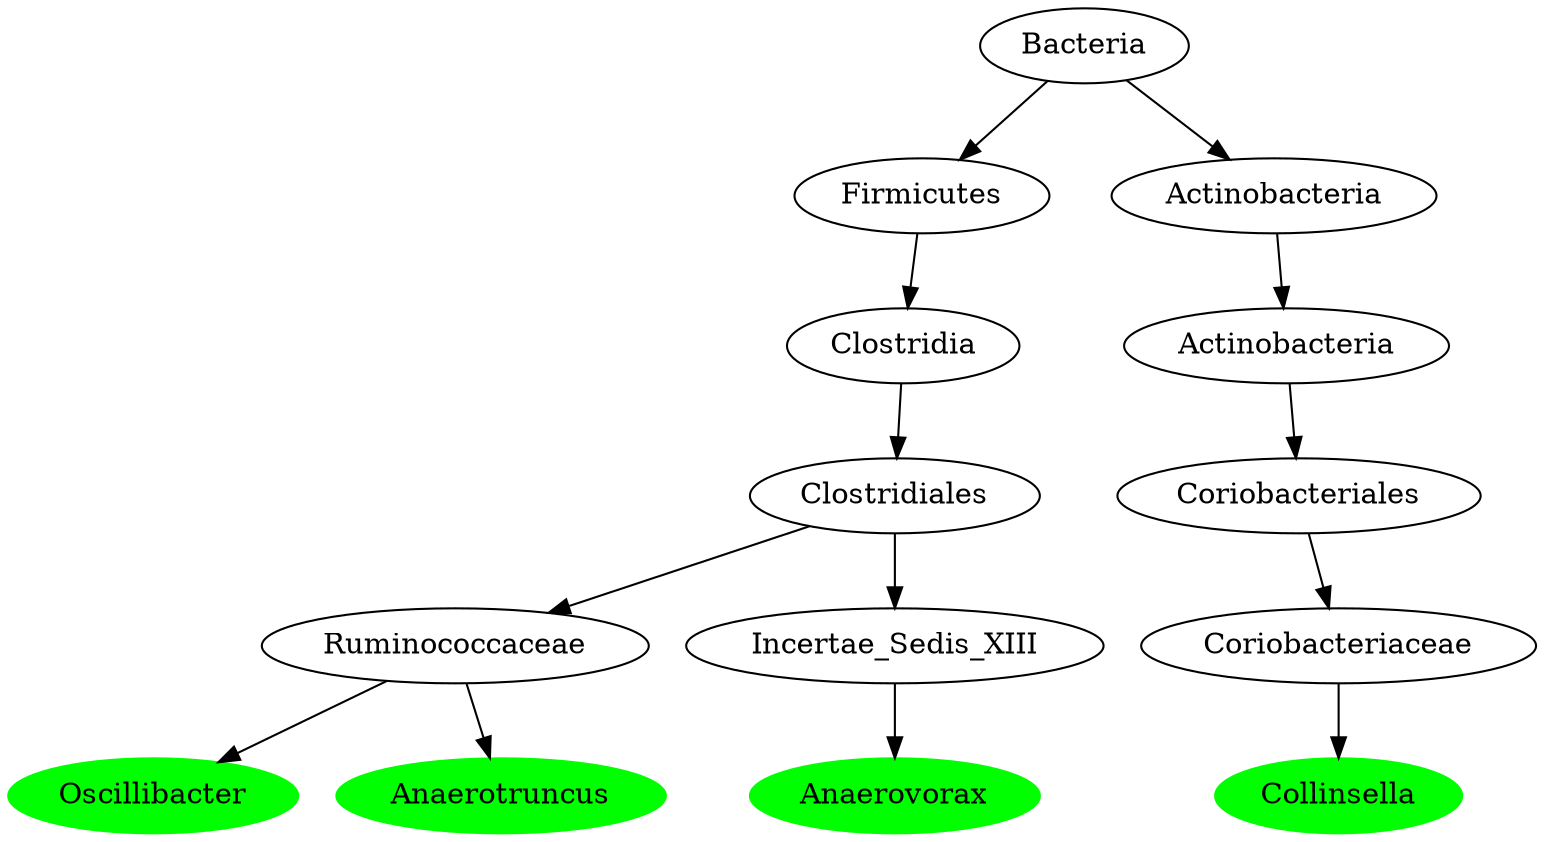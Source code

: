digraph G { 
	RuminococcaceaeOscillibacter [label="Oscillibacter", color="green", style=filled];
	ClostridialesRuminococcaceae [label="Ruminococcaceae"];
	RuminococcaceaeOscillibacter [label="Oscillibacter"];
	ClostridialesRuminococcaceae -> RuminococcaceaeOscillibacter;
	ClostridiaClostridiales [label="Clostridiales"];
	ClostridialesRuminococcaceae [label="Ruminococcaceae"];
	ClostridiaClostridiales -> ClostridialesRuminococcaceae;
	FirmicutesClostridia [label="Clostridia"];
	ClostridiaClostridiales [label="Clostridiales"];
	FirmicutesClostridia -> ClostridiaClostridiales;
	BacteriaFirmicutes [label="Firmicutes"];
	FirmicutesClostridia [label="Clostridia"];
	BacteriaFirmicutes -> FirmicutesClostridia;
	Bacteria [label="Bacteria"];
	BacteriaFirmicutes [label="Firmicutes"];
	Bacteria -> BacteriaFirmicutes;
	RuminococcaceaeAnaerotruncus [label="Anaerotruncus", color="green", style=filled];
	ClostridialesRuminococcaceae [label="Ruminococcaceae"];
	RuminococcaceaeAnaerotruncus [label="Anaerotruncus"];
	ClostridialesRuminococcaceae -> RuminococcaceaeAnaerotruncus;
	Incertae_Sedis_XIIIAnaerovorax [label="Anaerovorax", color="green", style=filled];
	ClostridialesIncertae_Sedis_XIII [label="Incertae_Sedis_XIII"];
	Incertae_Sedis_XIIIAnaerovorax [label="Anaerovorax"];
	ClostridialesIncertae_Sedis_XIII -> Incertae_Sedis_XIIIAnaerovorax;
	ClostridiaClostridiales [label="Clostridiales"];
	ClostridialesIncertae_Sedis_XIII [label="Incertae_Sedis_XIII"];
	ClostridiaClostridiales -> ClostridialesIncertae_Sedis_XIII;
	CoriobacteriaceaeCollinsella [label="Collinsella", color="green", style=filled];
	CoriobacterialesCoriobacteriaceae [label="Coriobacteriaceae"];
	CoriobacteriaceaeCollinsella [label="Collinsella"];
	CoriobacterialesCoriobacteriaceae -> CoriobacteriaceaeCollinsella;
	ActinobacteriaCoriobacteriales [label="Coriobacteriales"];
	CoriobacterialesCoriobacteriaceae [label="Coriobacteriaceae"];
	ActinobacteriaCoriobacteriales -> CoriobacterialesCoriobacteriaceae;
	ActinobacteriaActinobacteria [label="Actinobacteria"];
	ActinobacteriaCoriobacteriales [label="Coriobacteriales"];
	ActinobacteriaActinobacteria -> ActinobacteriaCoriobacteriales;
	BacteriaActinobacteria [label="Actinobacteria"];
	ActinobacteriaActinobacteria [label="Actinobacteria"];
	BacteriaActinobacteria -> ActinobacteriaActinobacteria;
	Bacteria [label="Bacteria"];
	BacteriaActinobacteria [label="Actinobacteria"];
	Bacteria -> BacteriaActinobacteria;

 }